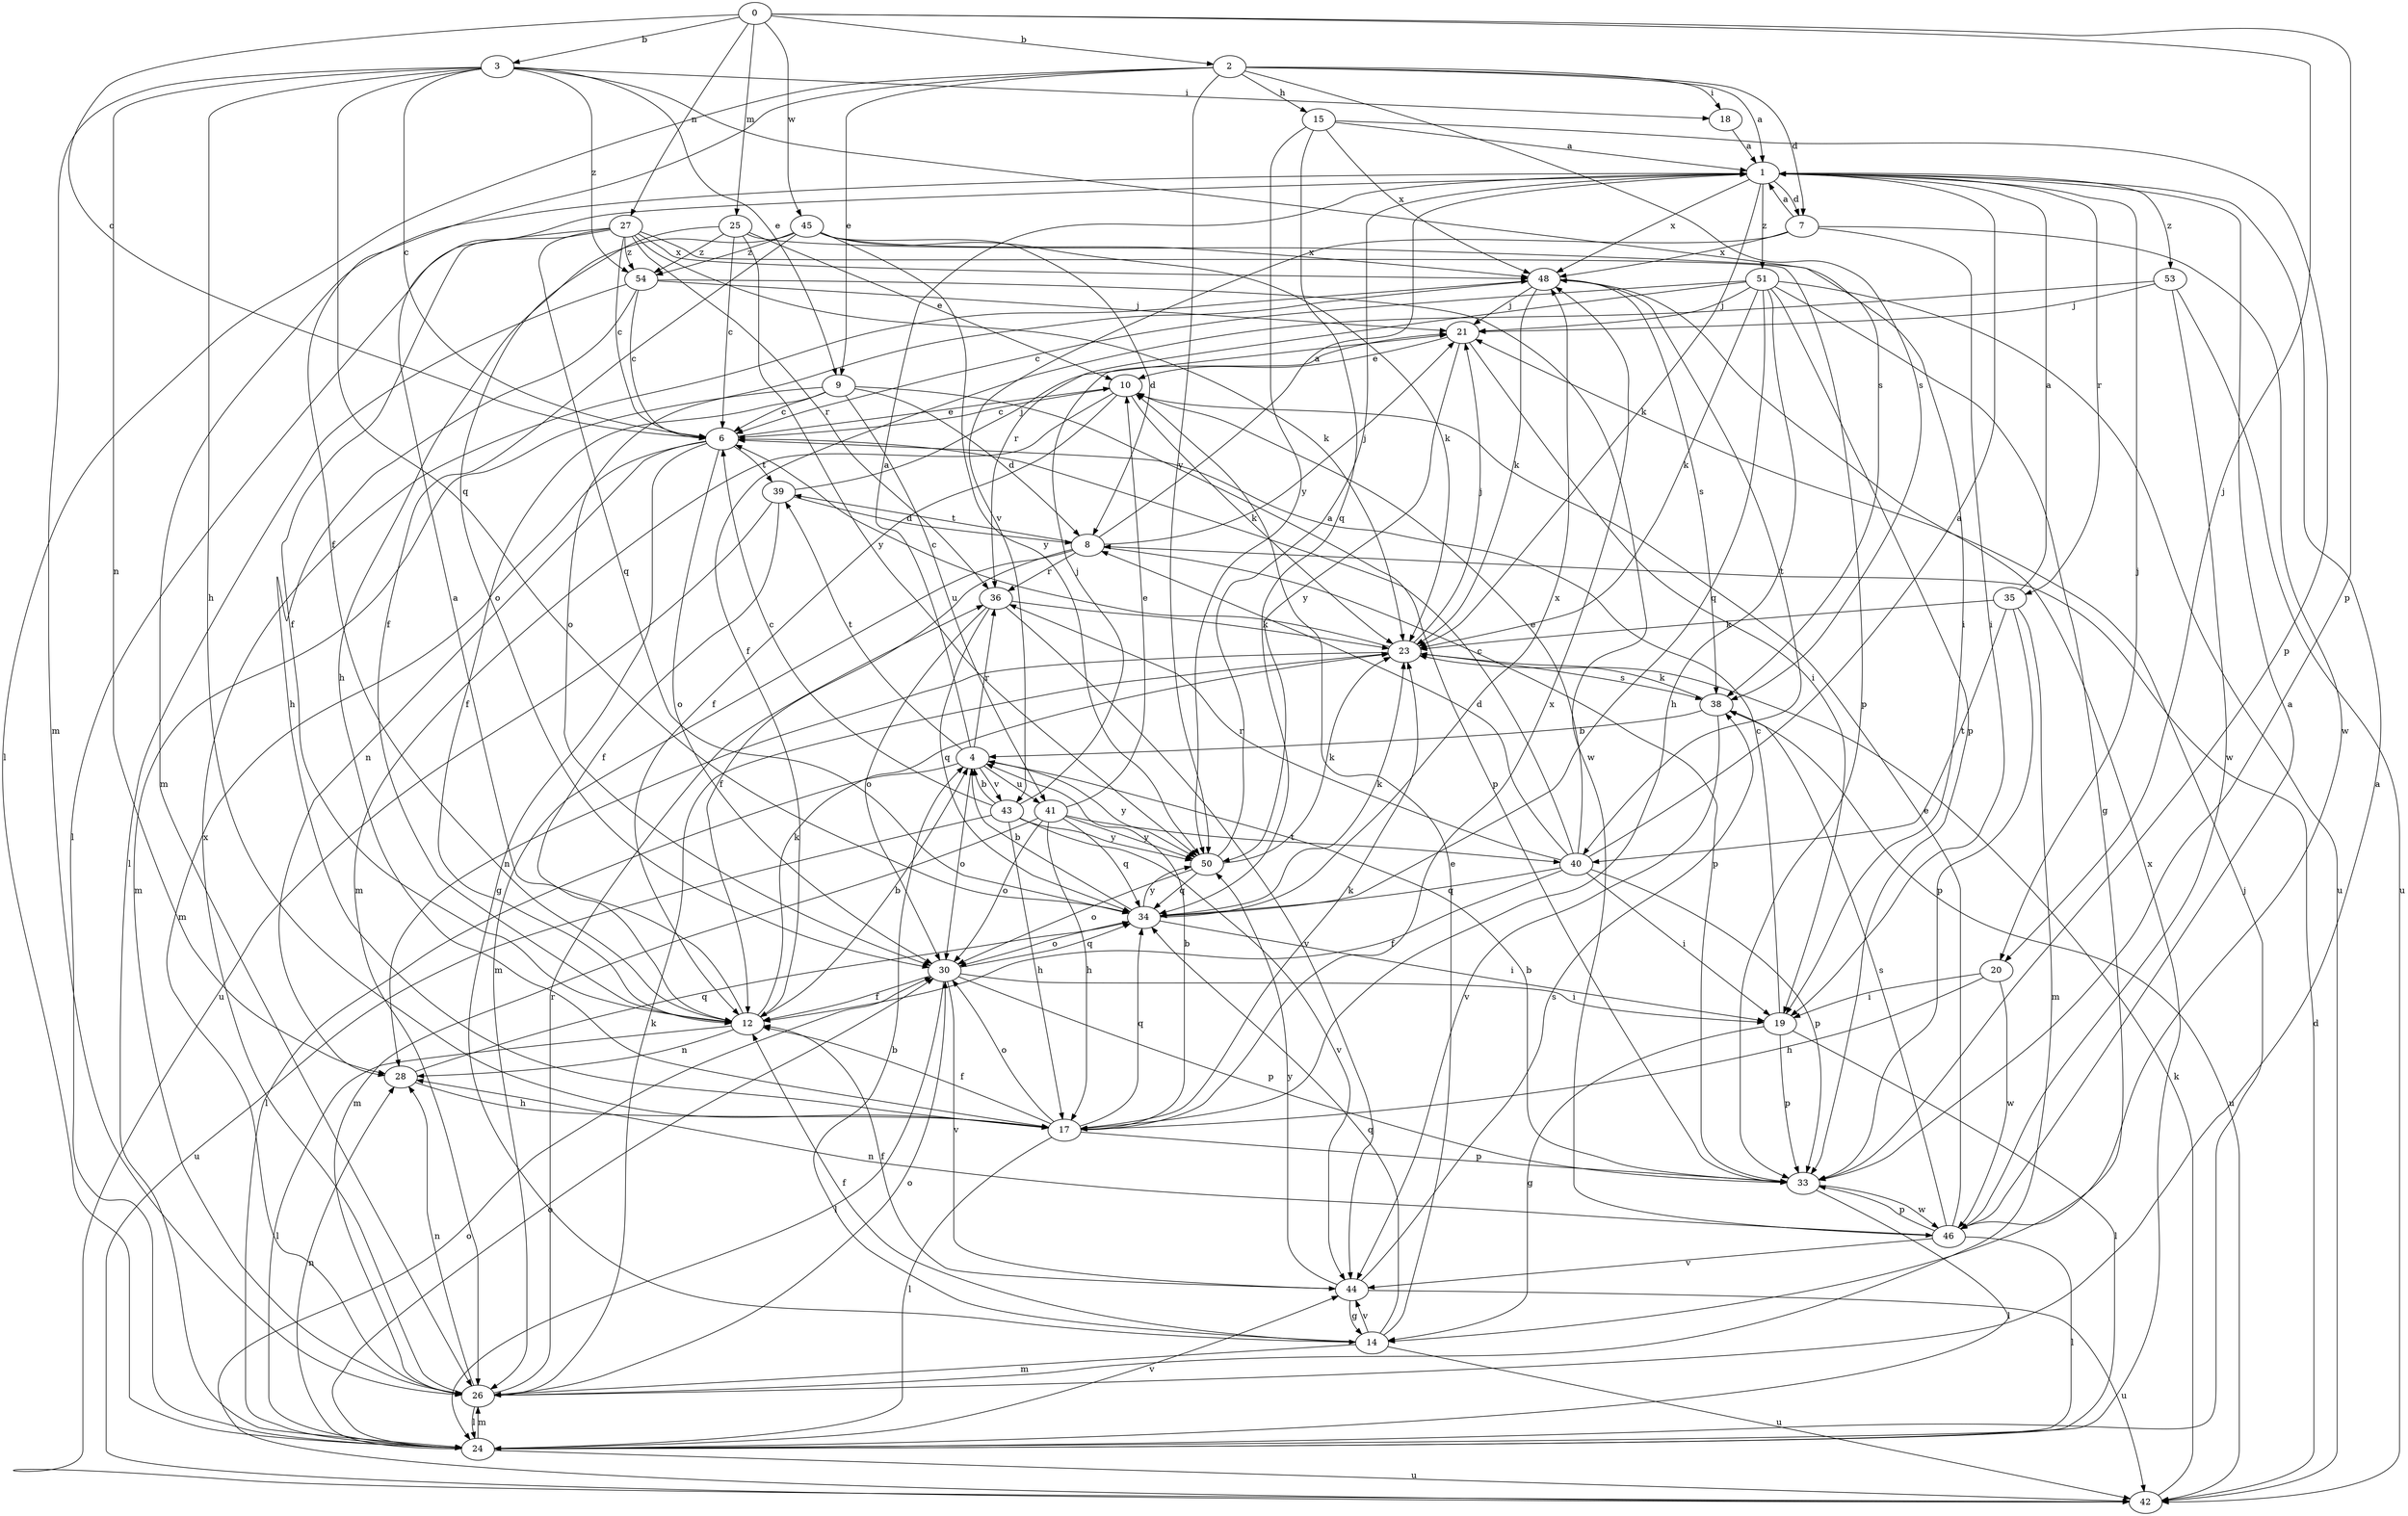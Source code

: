 strict digraph  {
0;
1;
2;
3;
4;
6;
7;
8;
9;
10;
12;
14;
15;
17;
18;
19;
20;
21;
23;
24;
25;
26;
27;
28;
30;
33;
34;
35;
36;
38;
39;
40;
41;
42;
43;
44;
45;
46;
48;
50;
51;
53;
54;
0 -> 2  [label=b];
0 -> 3  [label=b];
0 -> 6  [label=c];
0 -> 20  [label=j];
0 -> 25  [label=m];
0 -> 27  [label=n];
0 -> 33  [label=p];
0 -> 45  [label=w];
1 -> 7  [label=d];
1 -> 20  [label=j];
1 -> 23  [label=k];
1 -> 26  [label=m];
1 -> 35  [label=r];
1 -> 48  [label=x];
1 -> 51  [label=z];
1 -> 53  [label=z];
2 -> 1  [label=a];
2 -> 7  [label=d];
2 -> 9  [label=e];
2 -> 12  [label=f];
2 -> 15  [label=h];
2 -> 18  [label=i];
2 -> 24  [label=l];
2 -> 38  [label=s];
2 -> 50  [label=y];
3 -> 6  [label=c];
3 -> 9  [label=e];
3 -> 17  [label=h];
3 -> 18  [label=i];
3 -> 26  [label=m];
3 -> 28  [label=n];
3 -> 34  [label=q];
3 -> 38  [label=s];
3 -> 54  [label=z];
4 -> 1  [label=a];
4 -> 24  [label=l];
4 -> 30  [label=o];
4 -> 36  [label=r];
4 -> 39  [label=t];
4 -> 41  [label=u];
4 -> 43  [label=v];
4 -> 50  [label=y];
6 -> 10  [label=e];
6 -> 14  [label=g];
6 -> 26  [label=m];
6 -> 28  [label=n];
6 -> 30  [label=o];
6 -> 39  [label=t];
7 -> 1  [label=a];
7 -> 19  [label=i];
7 -> 43  [label=v];
7 -> 46  [label=w];
7 -> 48  [label=x];
8 -> 1  [label=a];
8 -> 12  [label=f];
8 -> 21  [label=j];
8 -> 26  [label=m];
8 -> 33  [label=p];
8 -> 36  [label=r];
8 -> 39  [label=t];
9 -> 6  [label=c];
9 -> 8  [label=d];
9 -> 12  [label=f];
9 -> 26  [label=m];
9 -> 33  [label=p];
9 -> 41  [label=u];
10 -> 6  [label=c];
10 -> 12  [label=f];
10 -> 23  [label=k];
10 -> 26  [label=m];
12 -> 1  [label=a];
12 -> 4  [label=b];
12 -> 23  [label=k];
12 -> 24  [label=l];
12 -> 28  [label=n];
14 -> 4  [label=b];
14 -> 10  [label=e];
14 -> 12  [label=f];
14 -> 26  [label=m];
14 -> 34  [label=q];
14 -> 42  [label=u];
14 -> 44  [label=v];
15 -> 1  [label=a];
15 -> 33  [label=p];
15 -> 34  [label=q];
15 -> 48  [label=x];
15 -> 50  [label=y];
17 -> 4  [label=b];
17 -> 12  [label=f];
17 -> 23  [label=k];
17 -> 24  [label=l];
17 -> 30  [label=o];
17 -> 33  [label=p];
17 -> 34  [label=q];
17 -> 48  [label=x];
18 -> 1  [label=a];
19 -> 6  [label=c];
19 -> 14  [label=g];
19 -> 24  [label=l];
19 -> 33  [label=p];
20 -> 17  [label=h];
20 -> 19  [label=i];
20 -> 46  [label=w];
21 -> 10  [label=e];
21 -> 19  [label=i];
21 -> 50  [label=y];
23 -> 6  [label=c];
23 -> 21  [label=j];
23 -> 28  [label=n];
23 -> 38  [label=s];
24 -> 21  [label=j];
24 -> 26  [label=m];
24 -> 28  [label=n];
24 -> 30  [label=o];
24 -> 42  [label=u];
24 -> 44  [label=v];
24 -> 48  [label=x];
25 -> 6  [label=c];
25 -> 10  [label=e];
25 -> 19  [label=i];
25 -> 30  [label=o];
25 -> 50  [label=y];
25 -> 54  [label=z];
26 -> 1  [label=a];
26 -> 23  [label=k];
26 -> 24  [label=l];
26 -> 28  [label=n];
26 -> 30  [label=o];
26 -> 36  [label=r];
26 -> 48  [label=x];
27 -> 6  [label=c];
27 -> 12  [label=f];
27 -> 23  [label=k];
27 -> 24  [label=l];
27 -> 33  [label=p];
27 -> 34  [label=q];
27 -> 36  [label=r];
27 -> 48  [label=x];
27 -> 54  [label=z];
28 -> 17  [label=h];
28 -> 34  [label=q];
30 -> 12  [label=f];
30 -> 19  [label=i];
30 -> 24  [label=l];
30 -> 33  [label=p];
30 -> 34  [label=q];
30 -> 44  [label=v];
33 -> 4  [label=b];
33 -> 24  [label=l];
33 -> 46  [label=w];
34 -> 4  [label=b];
34 -> 19  [label=i];
34 -> 23  [label=k];
34 -> 30  [label=o];
34 -> 48  [label=x];
34 -> 50  [label=y];
35 -> 1  [label=a];
35 -> 23  [label=k];
35 -> 26  [label=m];
35 -> 33  [label=p];
35 -> 40  [label=t];
36 -> 23  [label=k];
36 -> 30  [label=o];
36 -> 34  [label=q];
36 -> 44  [label=v];
38 -> 4  [label=b];
38 -> 23  [label=k];
38 -> 42  [label=u];
38 -> 44  [label=v];
39 -> 8  [label=d];
39 -> 12  [label=f];
39 -> 21  [label=j];
39 -> 42  [label=u];
40 -> 1  [label=a];
40 -> 6  [label=c];
40 -> 8  [label=d];
40 -> 10  [label=e];
40 -> 12  [label=f];
40 -> 19  [label=i];
40 -> 33  [label=p];
40 -> 34  [label=q];
40 -> 36  [label=r];
41 -> 10  [label=e];
41 -> 17  [label=h];
41 -> 26  [label=m];
41 -> 30  [label=o];
41 -> 34  [label=q];
41 -> 40  [label=t];
41 -> 50  [label=y];
42 -> 8  [label=d];
42 -> 23  [label=k];
42 -> 30  [label=o];
43 -> 4  [label=b];
43 -> 6  [label=c];
43 -> 17  [label=h];
43 -> 21  [label=j];
43 -> 42  [label=u];
43 -> 44  [label=v];
43 -> 50  [label=y];
44 -> 12  [label=f];
44 -> 14  [label=g];
44 -> 38  [label=s];
44 -> 42  [label=u];
44 -> 50  [label=y];
45 -> 8  [label=d];
45 -> 12  [label=f];
45 -> 17  [label=h];
45 -> 23  [label=k];
45 -> 48  [label=x];
45 -> 50  [label=y];
45 -> 54  [label=z];
46 -> 1  [label=a];
46 -> 10  [label=e];
46 -> 24  [label=l];
46 -> 28  [label=n];
46 -> 33  [label=p];
46 -> 38  [label=s];
46 -> 44  [label=v];
48 -> 21  [label=j];
48 -> 23  [label=k];
48 -> 30  [label=o];
48 -> 38  [label=s];
48 -> 40  [label=t];
50 -> 1  [label=a];
50 -> 23  [label=k];
50 -> 30  [label=o];
50 -> 34  [label=q];
51 -> 6  [label=c];
51 -> 14  [label=g];
51 -> 17  [label=h];
51 -> 21  [label=j];
51 -> 23  [label=k];
51 -> 33  [label=p];
51 -> 34  [label=q];
51 -> 36  [label=r];
51 -> 42  [label=u];
53 -> 12  [label=f];
53 -> 21  [label=j];
53 -> 42  [label=u];
53 -> 46  [label=w];
54 -> 6  [label=c];
54 -> 17  [label=h];
54 -> 21  [label=j];
54 -> 24  [label=l];
54 -> 46  [label=w];
}
